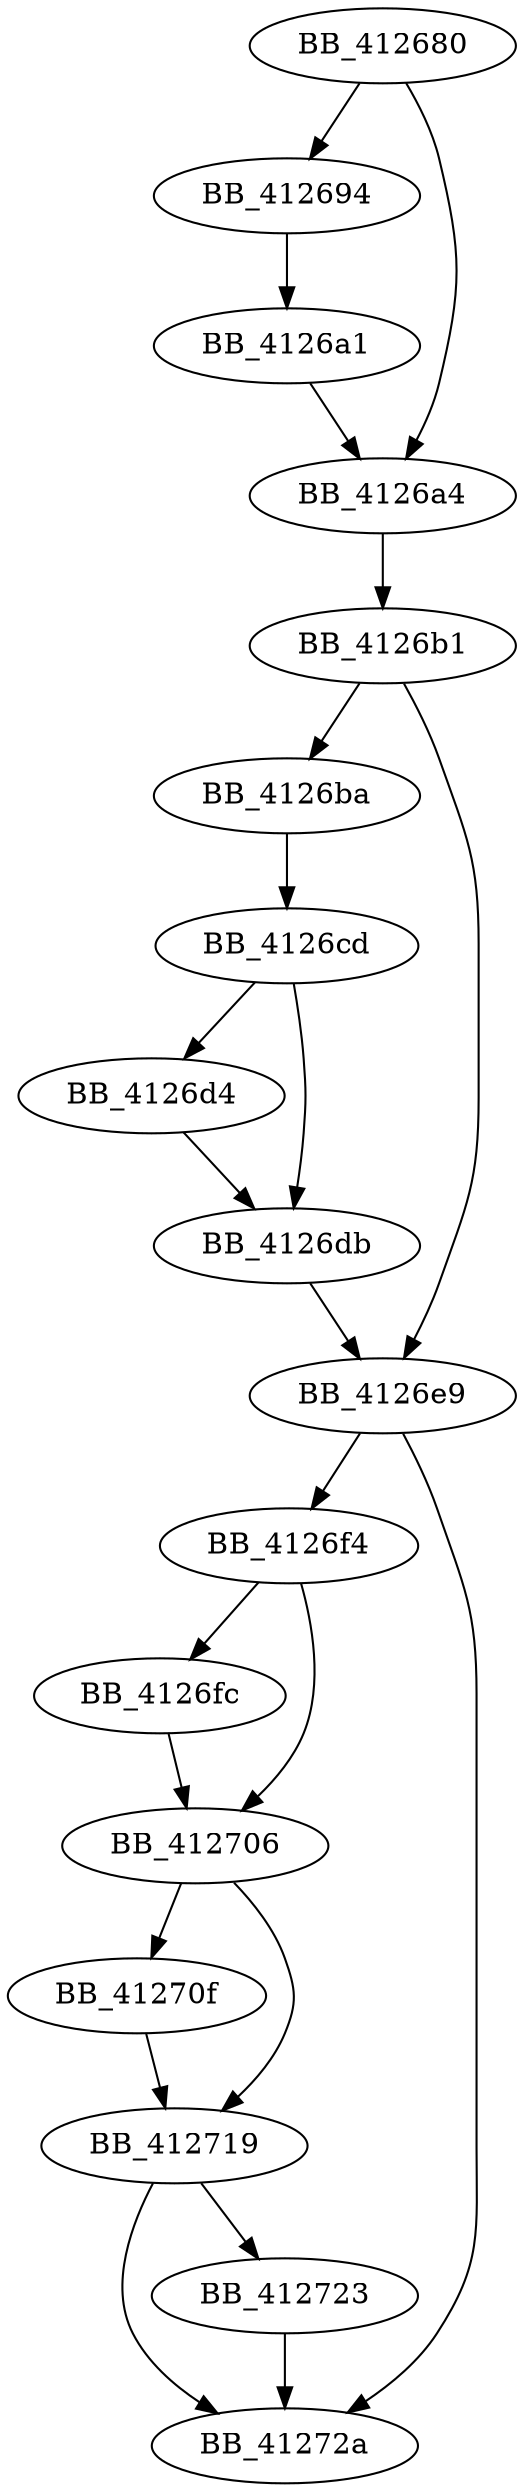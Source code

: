 DiGraph sub_412680{
BB_412680->BB_412694
BB_412680->BB_4126a4
BB_412694->BB_4126a1
BB_4126a1->BB_4126a4
BB_4126a4->BB_4126b1
BB_4126b1->BB_4126ba
BB_4126b1->BB_4126e9
BB_4126ba->BB_4126cd
BB_4126cd->BB_4126d4
BB_4126cd->BB_4126db
BB_4126d4->BB_4126db
BB_4126db->BB_4126e9
BB_4126e9->BB_4126f4
BB_4126e9->BB_41272a
BB_4126f4->BB_4126fc
BB_4126f4->BB_412706
BB_4126fc->BB_412706
BB_412706->BB_41270f
BB_412706->BB_412719
BB_41270f->BB_412719
BB_412719->BB_412723
BB_412719->BB_41272a
BB_412723->BB_41272a
}
